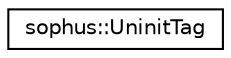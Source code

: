 digraph "Graphical Class Hierarchy"
{
 // LATEX_PDF_SIZE
  edge [fontname="Helvetica",fontsize="10",labelfontname="Helvetica",labelfontsize="10"];
  node [fontname="Helvetica",fontsize="10",shape=record];
  rankdir="LR";
  Node0 [label="sophus::UninitTag",height=0.2,width=0.4,color="black", fillcolor="white", style="filled",URL="$structsophus_1_1_uninit_tag.html",tooltip=" "];
}

